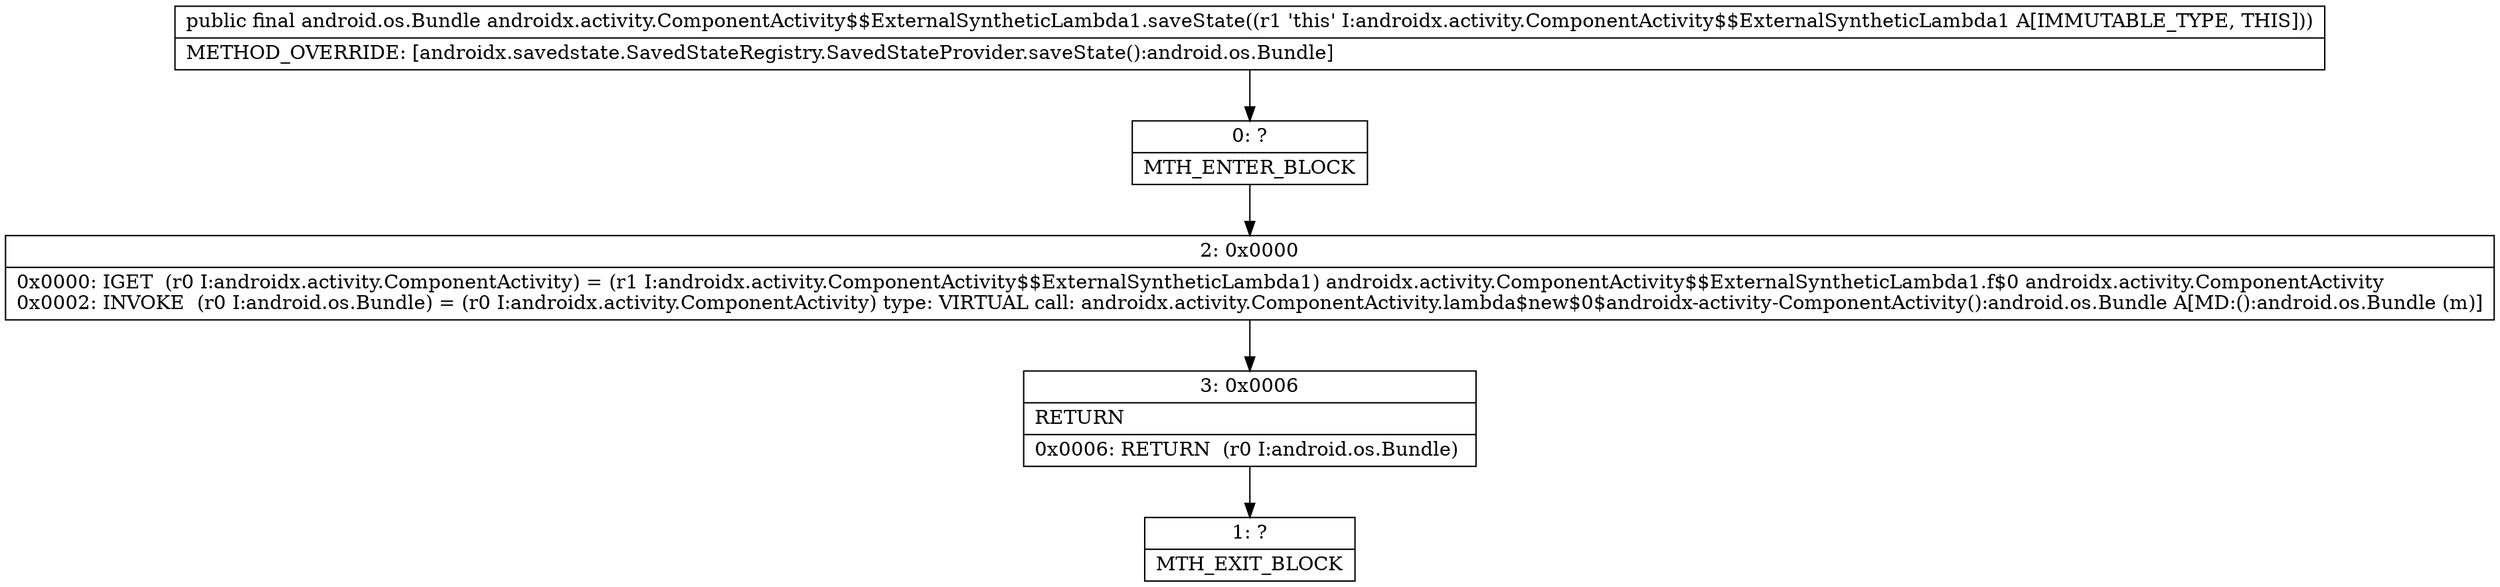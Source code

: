 digraph "CFG forandroidx.activity.ComponentActivity$$ExternalSyntheticLambda1.saveState()Landroid\/os\/Bundle;" {
Node_0 [shape=record,label="{0\:\ ?|MTH_ENTER_BLOCK\l}"];
Node_2 [shape=record,label="{2\:\ 0x0000|0x0000: IGET  (r0 I:androidx.activity.ComponentActivity) = (r1 I:androidx.activity.ComponentActivity$$ExternalSyntheticLambda1) androidx.activity.ComponentActivity$$ExternalSyntheticLambda1.f$0 androidx.activity.ComponentActivity \l0x0002: INVOKE  (r0 I:android.os.Bundle) = (r0 I:androidx.activity.ComponentActivity) type: VIRTUAL call: androidx.activity.ComponentActivity.lambda$new$0$androidx\-activity\-ComponentActivity():android.os.Bundle A[MD:():android.os.Bundle (m)]\l}"];
Node_3 [shape=record,label="{3\:\ 0x0006|RETURN\l|0x0006: RETURN  (r0 I:android.os.Bundle) \l}"];
Node_1 [shape=record,label="{1\:\ ?|MTH_EXIT_BLOCK\l}"];
MethodNode[shape=record,label="{public final android.os.Bundle androidx.activity.ComponentActivity$$ExternalSyntheticLambda1.saveState((r1 'this' I:androidx.activity.ComponentActivity$$ExternalSyntheticLambda1 A[IMMUTABLE_TYPE, THIS]))  | METHOD_OVERRIDE: [androidx.savedstate.SavedStateRegistry.SavedStateProvider.saveState():android.os.Bundle]\l}"];
MethodNode -> Node_0;Node_0 -> Node_2;
Node_2 -> Node_3;
Node_3 -> Node_1;
}

